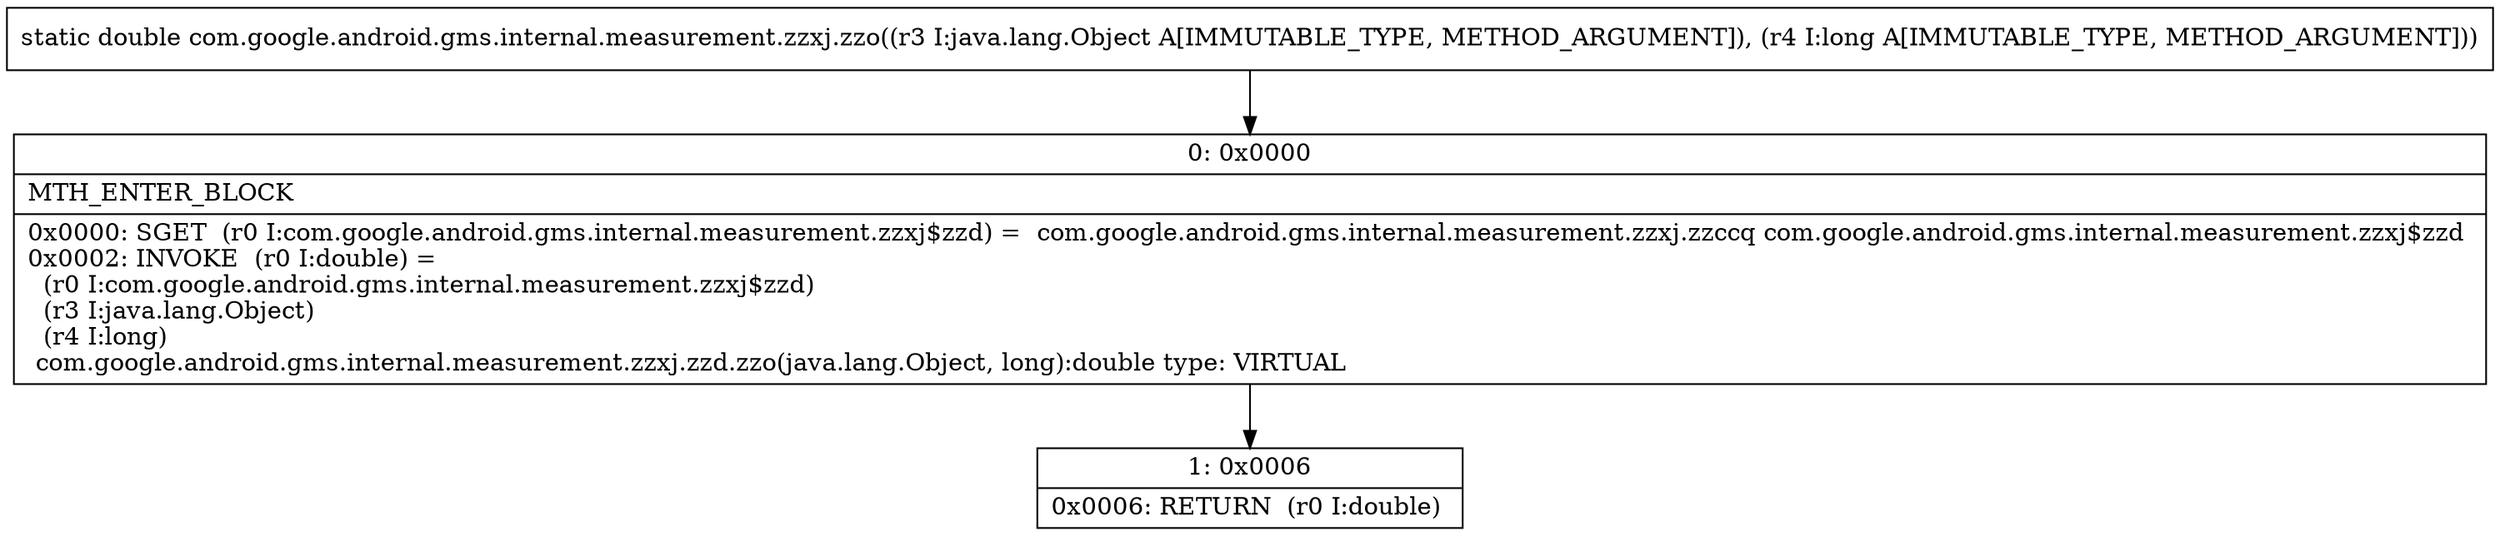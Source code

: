 digraph "CFG forcom.google.android.gms.internal.measurement.zzxj.zzo(Ljava\/lang\/Object;J)D" {
Node_0 [shape=record,label="{0\:\ 0x0000|MTH_ENTER_BLOCK\l|0x0000: SGET  (r0 I:com.google.android.gms.internal.measurement.zzxj$zzd) =  com.google.android.gms.internal.measurement.zzxj.zzccq com.google.android.gms.internal.measurement.zzxj$zzd \l0x0002: INVOKE  (r0 I:double) = \l  (r0 I:com.google.android.gms.internal.measurement.zzxj$zzd)\l  (r3 I:java.lang.Object)\l  (r4 I:long)\l com.google.android.gms.internal.measurement.zzxj.zzd.zzo(java.lang.Object, long):double type: VIRTUAL \l}"];
Node_1 [shape=record,label="{1\:\ 0x0006|0x0006: RETURN  (r0 I:double) \l}"];
MethodNode[shape=record,label="{static double com.google.android.gms.internal.measurement.zzxj.zzo((r3 I:java.lang.Object A[IMMUTABLE_TYPE, METHOD_ARGUMENT]), (r4 I:long A[IMMUTABLE_TYPE, METHOD_ARGUMENT])) }"];
MethodNode -> Node_0;
Node_0 -> Node_1;
}

